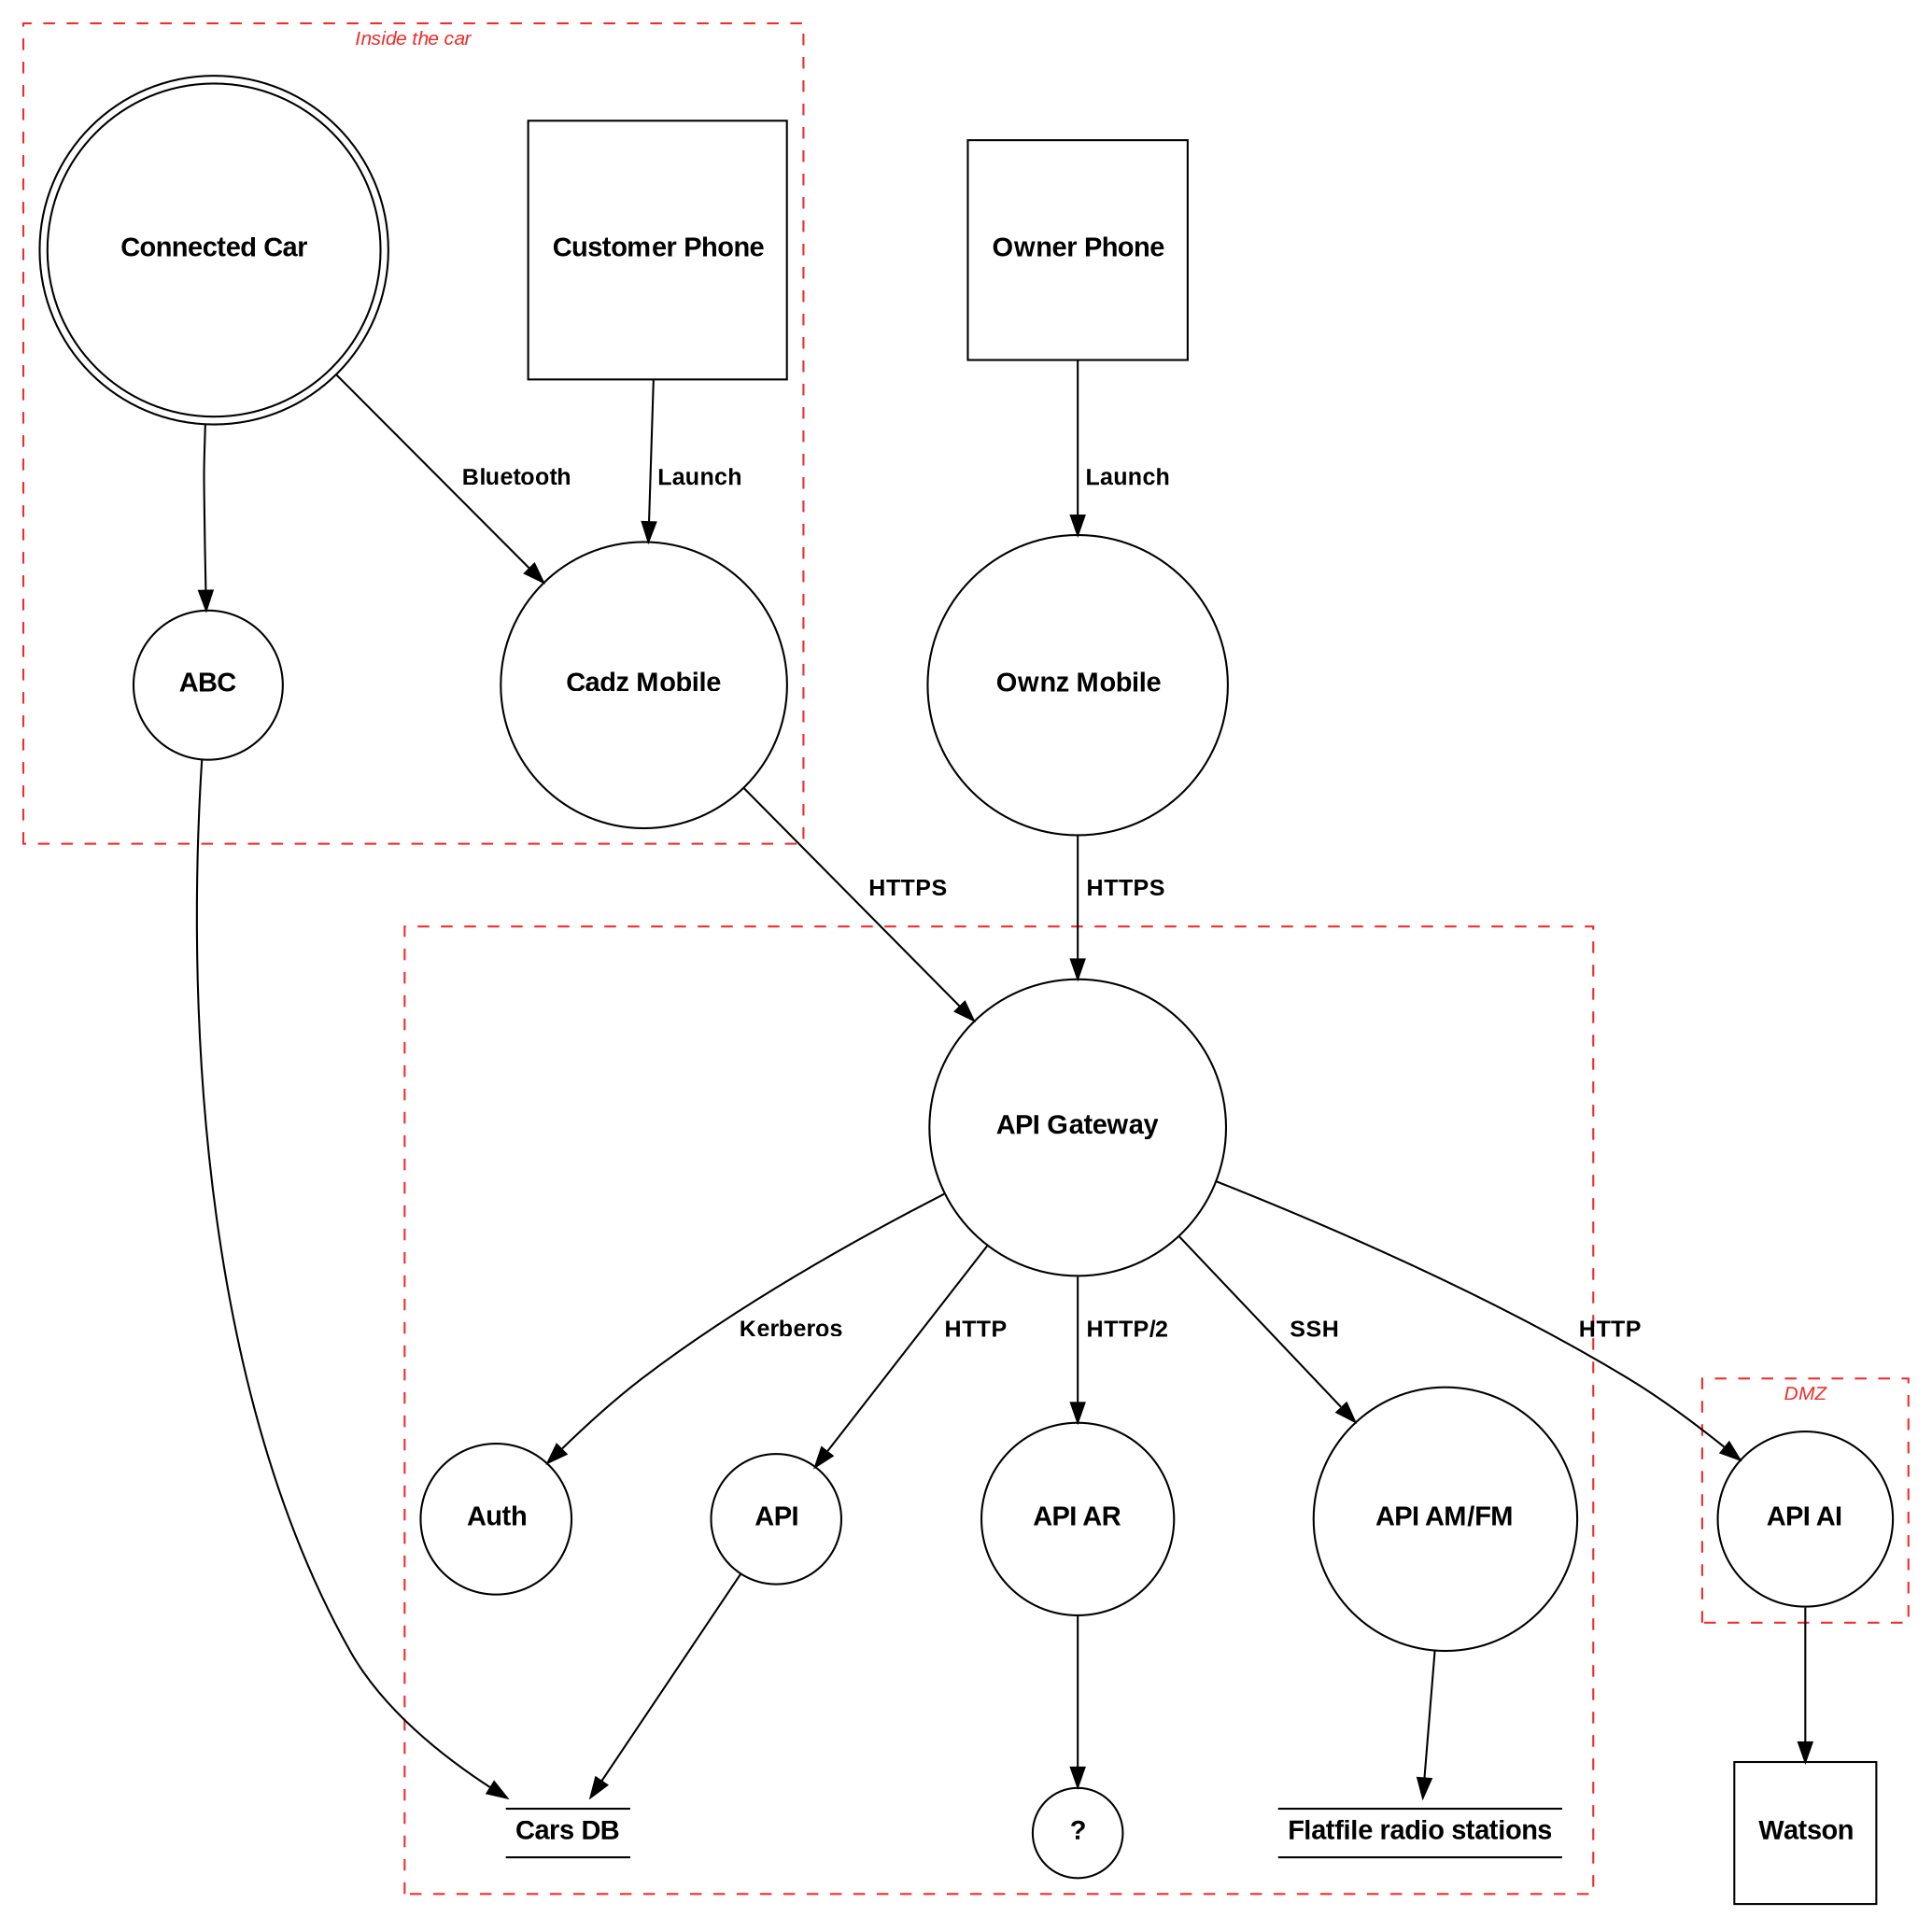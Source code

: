 digraph tm {
	graph [
	fontname = Arial;
	fontsize = 14;
	]
	node [
	fontname = Arial;
	fontsize = 14;
	rankdir = lr;
	]
	edge [
	shape = none;
	fontname = Arial;
	fontsize = 12;
	]
	labelloc = "t";
	fontsize = 20;
	nodesep = 1;

subgraph cluster_ebfdeebacddeedccfbbfdceebeddac {
	graph [
		fontsize = 10;
		fontcolor = firebrick2;
		style = dashed;
		color = firebrick2;
		label = <<i>Inside the car</i>>;
	]

aaafaecedffadddebbefcdbbbd [
	shape = square;
	label = <<table border="0" cellborder="0" cellpadding="2"><tr><td><b>Customer Phone</b></td></tr></table>>;
]
cbbaebebaaaddcbbfdfcefdedaacd [
	shape = circle
	color = black
	label = <<table border="0" cellborder="0" cellpadding="2"><tr><td><b>Cadz Mobile</b></td></tr></table>>;
]
dcbcdbadccdabbbcfadee [
	shape = doublecircle;
	color = black;

	label = <<table border="0" cellborder="0" cellpadding="2"><tr><td><font color="black"><b>Connected Car</b></font></td></tr></table>>;
]
cbcfcfeebbebeafaaafad [
	shape = circle
	color = black
	label = <<table border="0" cellborder="0" cellpadding="2"><tr><td><b>ABC</b></td></tr></table>>;
]

}

subgraph cluster_deffadbbecbaffaffcdd {
	graph [
		fontsize = 10;
		fontcolor = firebrick2;
		style = dashed;
		color = firebrick2;
		label = <<i>DMZ</i>>;
	]

caeacffecebffaadaed [
	shape = circle
	color = black
	label = <<table border="0" cellborder="0" cellpadding="2"><tr><td><b>API AI</b></td></tr></table>>;
]

}

subgraph cluster_cacebafcaebeabfbbacecaba {
	graph [
		fontsize = 10;
		fontcolor = firebrick2;
		style = dashed;
		color = firebrick2;
		label = <<i> </i>>;
	]

edeefeaeddcfbaeaafbed [
	shape = circle
	color = black
	label = <<table border="0" cellborder="0" cellpadding="2"><tr><td><b>API Gateway</b></td></tr></table>>;
]
defcdafddccbccba [
	shape = circle
	color = black
	label = <<table border="0" cellborder="0" cellpadding="2"><tr><td><b>Auth</b></td></tr></table>>;
]
feddafabacdadcfdfee [
	shape = circle
	color = black
	label = <<table border="0" cellborder="0" cellpadding="2"><tr><td><b>API</b></td></tr></table>>;
]
cebcbadfdcacbfccebb [
	shape = circle
	color = black
	label = <<table border="0" cellborder="0" cellpadding="2"><tr><td><b>API AR</b></td></tr></table>>;
]
aaedddcebefbebabd [
	shape = circle
	color = black
	label = <<table border="0" cellborder="0" cellpadding="2"><tr><td><b>API AM/FM</b></td></tr></table>>;
]
adadefacfbffbbffbffa [
	shape = circle;
	color = black;

	label = <<table border="0" cellborder="0" cellpadding="2"><tr><td><font color="black"><b>?</b></font></td></tr></table>>;
]
dddabcdbcaeffdbaafc [
	shape = none;
	color = black;
	label = <<table sides="TB" cellborder="0" cellpadding="2"><tr><td><font color="black"><b>Flatfile radio stations</b></font></td></tr></table>>;
]
dcdcdbdeedebdddaeebbbcc [
	shape = none;
	color = black;
	label = <<table sides="TB" cellborder="0" cellpadding="2"><tr><td><font color="black"><b>Cars DB</b></font></td></tr></table>>;
]

}

abfadfcbbcaaafabcfbdfefeda [
	shape = square;
	label = <<table border="0" cellborder="0" cellpadding="2"><tr><td><b>Owner Phone</b></td></tr></table>>;
]
cbaffdfcaeeefbada [
	shape = circle
	color = black
	label = <<table border="0" cellborder="0" cellpadding="2"><tr><td><b>Ownz Mobile</b></td></tr></table>>;
]
bceeebfabdfbccabedaccde [
	shape = square;
	label = <<table border="0" cellborder="0" cellpadding="2"><tr><td><b>Watson</b></td></tr></table>>;
]
	abfadfcbbcaaafabcfbdfefeda -> cbaffdfcaeeefbada [
		color = black;
		label = <<table border="0" cellborder="0" cellpadding="2"><tr><td><font color ="black"><b>Launch</b></font></td></tr></table>>;
	]
	aaafaecedffadddebbefcdbbbd -> cbbaebebaaaddcbbfdfcefdedaacd [
		color = black;
		label = <<table border="0" cellborder="0" cellpadding="2"><tr><td><font color ="black"><b>Launch</b></font></td></tr></table>>;
	]
	cbaffdfcaeeefbada -> edeefeaeddcfbaeaafbed [
		color = black;
		label = <<table border="0" cellborder="0" cellpadding="2"><tr><td><font color ="black"><b>HTTPS</b></font></td></tr></table>>;
	]
	cbbaebebaaaddcbbfdfcefdedaacd -> edeefeaeddcfbaeaafbed [
		color = black;
		label = <<table border="0" cellborder="0" cellpadding="2"><tr><td><font color ="black"><b>HTTPS</b></font></td></tr></table>>;
	]
	edeefeaeddcfbaeaafbed -> caeacffecebffaadaed [
		color = black;
		label = <<table border="0" cellborder="0" cellpadding="2"><tr><td><font color ="black"><b>HTTP</b></font></td></tr></table>>;
	]
	edeefeaeddcfbaeaafbed -> aaedddcebefbebabd [
		color = black;
		label = <<table border="0" cellborder="0" cellpadding="2"><tr><td><font color ="black"><b>SSH</b></font></td></tr></table>>;
	]
	edeefeaeddcfbaeaafbed -> cebcbadfdcacbfccebb [
		color = black;
		label = <<table border="0" cellborder="0" cellpadding="2"><tr><td><font color ="black"><b>HTTP/2</b></font></td></tr></table>>;
	]
	edeefeaeddcfbaeaafbed -> feddafabacdadcfdfee [
		color = black;
		label = <<table border="0" cellborder="0" cellpadding="2"><tr><td><font color ="black"><b>HTTP</b></font></td></tr></table>>;
	]
	feddafabacdadcfdfee -> dcdcdbdeedebdddaeebbbcc [
		color = black;
		label = <<table border="0" cellborder="0" cellpadding="2"><tr><td><font color ="black"><b> </b></font></td></tr></table>>;
	]
	aaedddcebefbebabd -> dddabcdbcaeffdbaafc [
		color = black;
		label = <<table border="0" cellborder="0" cellpadding="2"><tr><td><font color ="black"><b> </b></font></td></tr></table>>;
	]
	caeacffecebffaadaed -> bceeebfabdfbccabedaccde [
		color = black;
		label = <<table border="0" cellborder="0" cellpadding="2"><tr><td><font color ="black"><b> </b></font></td></tr></table>>;
	]
	edeefeaeddcfbaeaafbed -> defcdafddccbccba [
		color = black;
		label = <<table border="0" cellborder="0" cellpadding="2"><tr><td><font color ="black"><b>Kerberos</b></font></td></tr></table>>;
	]
	cebcbadfdcacbfccebb -> adadefacfbffbbffbffa [
		color = black;
		label = <<table border="0" cellborder="0" cellpadding="2"><tr><td><font color ="black"><b> </b></font></td></tr></table>>;
	]
	dcbcdbadccdabbbcfadee -> cbcfcfeebbebeafaaafad [
		color = black;
		label = <<table border="0" cellborder="0" cellpadding="2"><tr><td><font color ="black"><b> </b></font></td></tr></table>>;
	]
	cbcfcfeebbebeafaaafad -> dcdcdbdeedebdddaeebbbcc [
		color = black;
		label = <<table border="0" cellborder="0" cellpadding="2"><tr><td><font color ="black"><b> </b></font></td></tr></table>>;
	]
	dcbcdbadccdabbbcfadee -> cbbaebebaaaddcbbfdfcefdedaacd [
		color = black;
		label = <<table border="0" cellborder="0" cellpadding="2"><tr><td><font color ="black"><b>Bluetooth</b></font></td></tr></table>>;
	]
}

